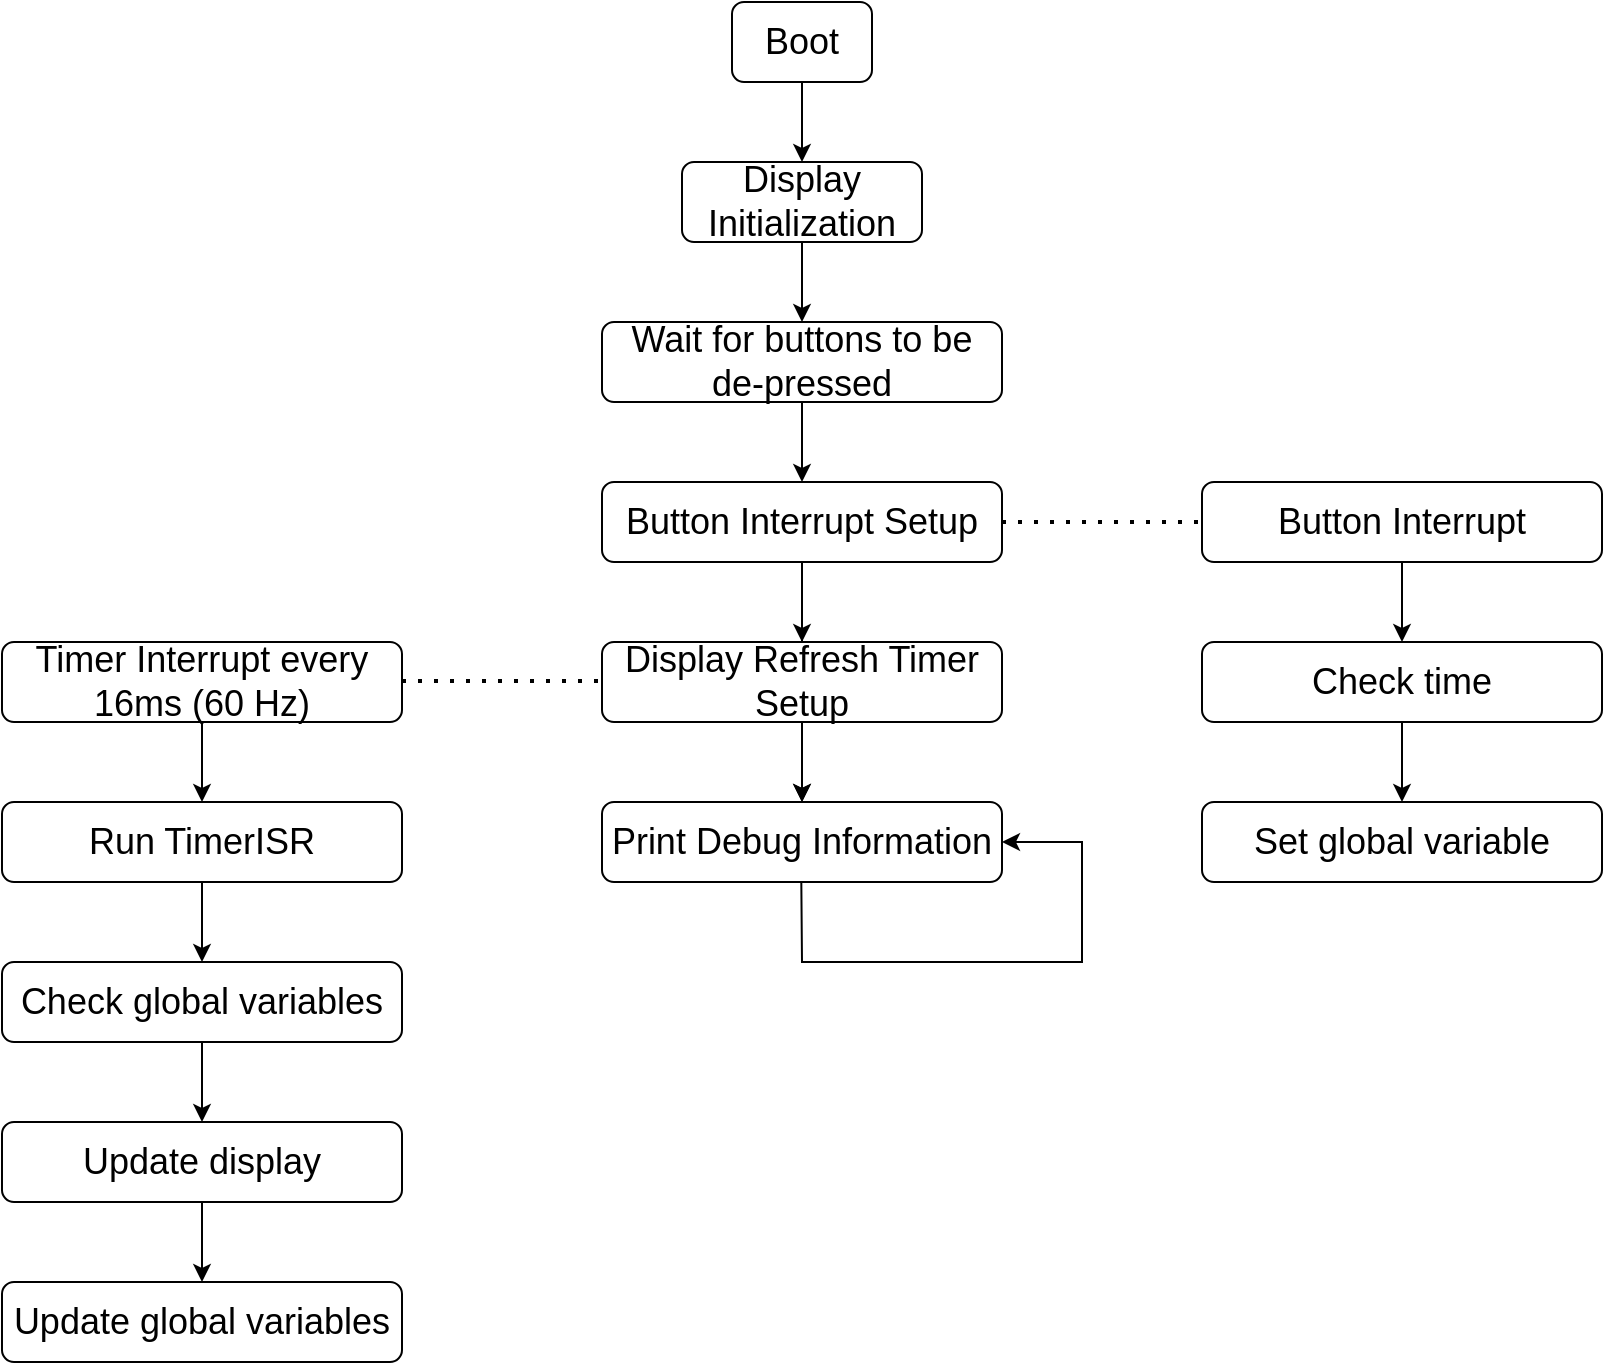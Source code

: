<mxfile version="24.7.6">
  <diagram name="Page-1" id="PPbc0UIwlwCbUph14nga">
    <mxGraphModel dx="1285" dy="797" grid="1" gridSize="10" guides="1" tooltips="1" connect="1" arrows="1" fold="1" page="1" pageScale="1" pageWidth="850" pageHeight="1100" math="0" shadow="0">
      <root>
        <mxCell id="0" />
        <mxCell id="1" parent="0" />
        <mxCell id="Pq8sZNfu6tRr2COAeSi7-10" value="&lt;font style=&quot;font-size: 18px;&quot;&gt;Boot&lt;/font&gt;" style="rounded=1;whiteSpace=wrap;html=1;" vertex="1" parent="1">
          <mxGeometry x="385" y="80" width="70" height="40" as="geometry" />
        </mxCell>
        <mxCell id="Pq8sZNfu6tRr2COAeSi7-11" value="" style="endArrow=classic;html=1;rounded=0;exitX=0.5;exitY=1;exitDx=0;exitDy=0;entryX=0.5;entryY=0;entryDx=0;entryDy=0;" edge="1" parent="1" source="Pq8sZNfu6tRr2COAeSi7-10" target="Pq8sZNfu6tRr2COAeSi7-12">
          <mxGeometry width="50" height="50" relative="1" as="geometry">
            <mxPoint x="420" y="220" as="sourcePoint" />
            <mxPoint x="425" y="160" as="targetPoint" />
          </mxGeometry>
        </mxCell>
        <mxCell id="Pq8sZNfu6tRr2COAeSi7-12" value="&lt;font style=&quot;font-size: 18px;&quot;&gt;Display Initialization&lt;/font&gt;" style="rounded=1;whiteSpace=wrap;html=1;" vertex="1" parent="1">
          <mxGeometry x="360" y="160" width="120" height="40" as="geometry" />
        </mxCell>
        <mxCell id="Pq8sZNfu6tRr2COAeSi7-13" value="" style="endArrow=classic;html=1;rounded=0;exitX=0.5;exitY=1;exitDx=0;exitDy=0;" edge="1" parent="1" source="Pq8sZNfu6tRr2COAeSi7-12">
          <mxGeometry width="50" height="50" relative="1" as="geometry">
            <mxPoint x="430" y="230" as="sourcePoint" />
            <mxPoint x="420" y="240" as="targetPoint" />
          </mxGeometry>
        </mxCell>
        <mxCell id="Pq8sZNfu6tRr2COAeSi7-14" value="&lt;font style=&quot;font-size: 18px;&quot;&gt;Wait for buttons to be de-pressed&lt;/font&gt;" style="rounded=1;whiteSpace=wrap;html=1;" vertex="1" parent="1">
          <mxGeometry x="320" y="240" width="200" height="40" as="geometry" />
        </mxCell>
        <mxCell id="Pq8sZNfu6tRr2COAeSi7-15" value="" style="endArrow=classic;html=1;rounded=0;exitX=0.5;exitY=1;exitDx=0;exitDy=0;" edge="1" parent="1" source="Pq8sZNfu6tRr2COAeSi7-14">
          <mxGeometry width="50" height="50" relative="1" as="geometry">
            <mxPoint x="430" y="310" as="sourcePoint" />
            <mxPoint x="420" y="320" as="targetPoint" />
          </mxGeometry>
        </mxCell>
        <mxCell id="Pq8sZNfu6tRr2COAeSi7-23" value="" style="edgeStyle=orthogonalEdgeStyle;rounded=0;orthogonalLoop=1;jettySize=auto;html=1;" edge="1" parent="1" source="Pq8sZNfu6tRr2COAeSi7-16" target="Pq8sZNfu6tRr2COAeSi7-21">
          <mxGeometry relative="1" as="geometry" />
        </mxCell>
        <mxCell id="Pq8sZNfu6tRr2COAeSi7-16" value="&lt;font style=&quot;font-size: 18px;&quot;&gt;Button Interrupt Setup&lt;/font&gt;" style="rounded=1;whiteSpace=wrap;html=1;" vertex="1" parent="1">
          <mxGeometry x="320" y="320" width="200" height="40" as="geometry" />
        </mxCell>
        <mxCell id="Pq8sZNfu6tRr2COAeSi7-18" value="" style="endArrow=classic;html=1;rounded=0;exitX=0.5;exitY=1;exitDx=0;exitDy=0;" edge="1" parent="1">
          <mxGeometry width="50" height="50" relative="1" as="geometry">
            <mxPoint x="420" y="360" as="sourcePoint" />
            <mxPoint x="420" y="400" as="targetPoint" />
          </mxGeometry>
        </mxCell>
        <mxCell id="Pq8sZNfu6tRr2COAeSi7-19" value="&lt;font style=&quot;font-size: 18px;&quot;&gt;Display Refresh Timer Setup&lt;/font&gt;" style="rounded=1;whiteSpace=wrap;html=1;" vertex="1" parent="1">
          <mxGeometry x="320" y="400" width="200" height="40" as="geometry" />
        </mxCell>
        <mxCell id="Pq8sZNfu6tRr2COAeSi7-20" value="" style="endArrow=classic;html=1;rounded=0;exitX=0.5;exitY=1;exitDx=0;exitDy=0;" edge="1" parent="1">
          <mxGeometry width="50" height="50" relative="1" as="geometry">
            <mxPoint x="420" y="440" as="sourcePoint" />
            <mxPoint x="420" y="480" as="targetPoint" />
          </mxGeometry>
        </mxCell>
        <mxCell id="Pq8sZNfu6tRr2COAeSi7-21" value="&lt;span style=&quot;font-size: 18px;&quot;&gt;Print Debug Information&lt;/span&gt;" style="rounded=1;whiteSpace=wrap;html=1;" vertex="1" parent="1">
          <mxGeometry x="320" y="480" width="200" height="40" as="geometry" />
        </mxCell>
        <mxCell id="Pq8sZNfu6tRr2COAeSi7-22" value="" style="endArrow=classic;html=1;rounded=0;exitX=0.5;exitY=1;exitDx=0;exitDy=0;entryX=1;entryY=0.5;entryDx=0;entryDy=0;" edge="1" parent="1" target="Pq8sZNfu6tRr2COAeSi7-21">
          <mxGeometry width="50" height="50" relative="1" as="geometry">
            <mxPoint x="419.66" y="520" as="sourcePoint" />
            <mxPoint x="600" y="560" as="targetPoint" />
            <Array as="points">
              <mxPoint x="420" y="560" />
              <mxPoint x="560" y="560" />
              <mxPoint x="560" y="500" />
            </Array>
          </mxGeometry>
        </mxCell>
        <mxCell id="Pq8sZNfu6tRr2COAeSi7-24" value="&lt;font style=&quot;font-size: 18px;&quot;&gt;Button Interrupt&lt;/font&gt;" style="rounded=1;whiteSpace=wrap;html=1;" vertex="1" parent="1">
          <mxGeometry x="620" y="320" width="200" height="40" as="geometry" />
        </mxCell>
        <mxCell id="Pq8sZNfu6tRr2COAeSi7-25" value="" style="endArrow=classic;html=1;rounded=0;exitX=0.5;exitY=1;exitDx=0;exitDy=0;" edge="1" parent="1">
          <mxGeometry width="50" height="50" relative="1" as="geometry">
            <mxPoint x="720" y="360" as="sourcePoint" />
            <mxPoint x="720" y="400" as="targetPoint" />
          </mxGeometry>
        </mxCell>
        <mxCell id="Pq8sZNfu6tRr2COAeSi7-26" value="&lt;font style=&quot;font-size: 18px;&quot;&gt;Check time&lt;/font&gt;" style="rounded=1;whiteSpace=wrap;html=1;" vertex="1" parent="1">
          <mxGeometry x="620" y="400" width="200" height="40" as="geometry" />
        </mxCell>
        <mxCell id="Pq8sZNfu6tRr2COAeSi7-27" value="" style="endArrow=classic;html=1;rounded=0;exitX=0.5;exitY=1;exitDx=0;exitDy=0;" edge="1" parent="1">
          <mxGeometry width="50" height="50" relative="1" as="geometry">
            <mxPoint x="720" y="440" as="sourcePoint" />
            <mxPoint x="720" y="480" as="targetPoint" />
          </mxGeometry>
        </mxCell>
        <mxCell id="Pq8sZNfu6tRr2COAeSi7-28" value="&lt;font style=&quot;font-size: 18px;&quot;&gt;Set global variable&lt;/font&gt;" style="rounded=1;whiteSpace=wrap;html=1;" vertex="1" parent="1">
          <mxGeometry x="620" y="480" width="200" height="40" as="geometry" />
        </mxCell>
        <mxCell id="Pq8sZNfu6tRr2COAeSi7-30" value="&lt;font style=&quot;font-size: 18px;&quot;&gt;Timer Interrupt every 16ms (60 Hz)&lt;/font&gt;" style="rounded=1;whiteSpace=wrap;html=1;" vertex="1" parent="1">
          <mxGeometry x="20" y="400" width="200" height="40" as="geometry" />
        </mxCell>
        <mxCell id="Pq8sZNfu6tRr2COAeSi7-31" value="" style="endArrow=classic;html=1;rounded=0;exitX=0.5;exitY=1;exitDx=0;exitDy=0;" edge="1" parent="1">
          <mxGeometry width="50" height="50" relative="1" as="geometry">
            <mxPoint x="120" y="440" as="sourcePoint" />
            <mxPoint x="120" y="480" as="targetPoint" />
          </mxGeometry>
        </mxCell>
        <mxCell id="Pq8sZNfu6tRr2COAeSi7-32" value="&lt;font style=&quot;font-size: 18px;&quot;&gt;Run TimerISR&lt;/font&gt;" style="rounded=1;whiteSpace=wrap;html=1;" vertex="1" parent="1">
          <mxGeometry x="20" y="480" width="200" height="40" as="geometry" />
        </mxCell>
        <mxCell id="Pq8sZNfu6tRr2COAeSi7-33" value="" style="endArrow=classic;html=1;rounded=0;exitX=0.5;exitY=1;exitDx=0;exitDy=0;" edge="1" parent="1">
          <mxGeometry width="50" height="50" relative="1" as="geometry">
            <mxPoint x="120" y="520" as="sourcePoint" />
            <mxPoint x="120" y="560" as="targetPoint" />
          </mxGeometry>
        </mxCell>
        <mxCell id="Pq8sZNfu6tRr2COAeSi7-34" value="&lt;span style=&quot;font-size: 18px;&quot;&gt;Check global variables&lt;/span&gt;" style="rounded=1;whiteSpace=wrap;html=1;" vertex="1" parent="1">
          <mxGeometry x="20" y="560" width="200" height="40" as="geometry" />
        </mxCell>
        <mxCell id="Pq8sZNfu6tRr2COAeSi7-35" value="" style="endArrow=classic;html=1;rounded=0;exitX=0.5;exitY=1;exitDx=0;exitDy=0;" edge="1" parent="1">
          <mxGeometry width="50" height="50" relative="1" as="geometry">
            <mxPoint x="120" y="600" as="sourcePoint" />
            <mxPoint x="120" y="640" as="targetPoint" />
          </mxGeometry>
        </mxCell>
        <mxCell id="Pq8sZNfu6tRr2COAeSi7-36" value="&lt;span style=&quot;font-size: 18px;&quot;&gt;Update display&lt;/span&gt;" style="rounded=1;whiteSpace=wrap;html=1;" vertex="1" parent="1">
          <mxGeometry x="20" y="640" width="200" height="40" as="geometry" />
        </mxCell>
        <mxCell id="Pq8sZNfu6tRr2COAeSi7-37" value="" style="endArrow=classic;html=1;rounded=0;exitX=0.5;exitY=1;exitDx=0;exitDy=0;" edge="1" parent="1">
          <mxGeometry width="50" height="50" relative="1" as="geometry">
            <mxPoint x="120" y="680" as="sourcePoint" />
            <mxPoint x="120" y="720" as="targetPoint" />
          </mxGeometry>
        </mxCell>
        <mxCell id="Pq8sZNfu6tRr2COAeSi7-38" value="&lt;span style=&quot;font-size: 18px;&quot;&gt;Update global variables&lt;/span&gt;" style="rounded=1;whiteSpace=wrap;html=1;" vertex="1" parent="1">
          <mxGeometry x="20" y="720" width="200" height="40" as="geometry" />
        </mxCell>
        <mxCell id="Pq8sZNfu6tRr2COAeSi7-39" value="" style="endArrow=none;dashed=1;html=1;dashPattern=1 3;strokeWidth=2;rounded=0;entryX=0;entryY=0.5;entryDx=0;entryDy=0;exitX=1;exitY=0.5;exitDx=0;exitDy=0;" edge="1" parent="1" source="Pq8sZNfu6tRr2COAeSi7-16" target="Pq8sZNfu6tRr2COAeSi7-24">
          <mxGeometry width="50" height="50" relative="1" as="geometry">
            <mxPoint x="420" y="430" as="sourcePoint" />
            <mxPoint x="470" y="380" as="targetPoint" />
          </mxGeometry>
        </mxCell>
        <mxCell id="Pq8sZNfu6tRr2COAeSi7-40" value="" style="endArrow=none;dashed=1;html=1;dashPattern=1 3;strokeWidth=2;rounded=0;entryX=0;entryY=0.5;entryDx=0;entryDy=0;exitX=1;exitY=0.5;exitDx=0;exitDy=0;" edge="1" parent="1">
          <mxGeometry width="50" height="50" relative="1" as="geometry">
            <mxPoint x="220" y="419.5" as="sourcePoint" />
            <mxPoint x="320" y="419.5" as="targetPoint" />
          </mxGeometry>
        </mxCell>
      </root>
    </mxGraphModel>
  </diagram>
</mxfile>

